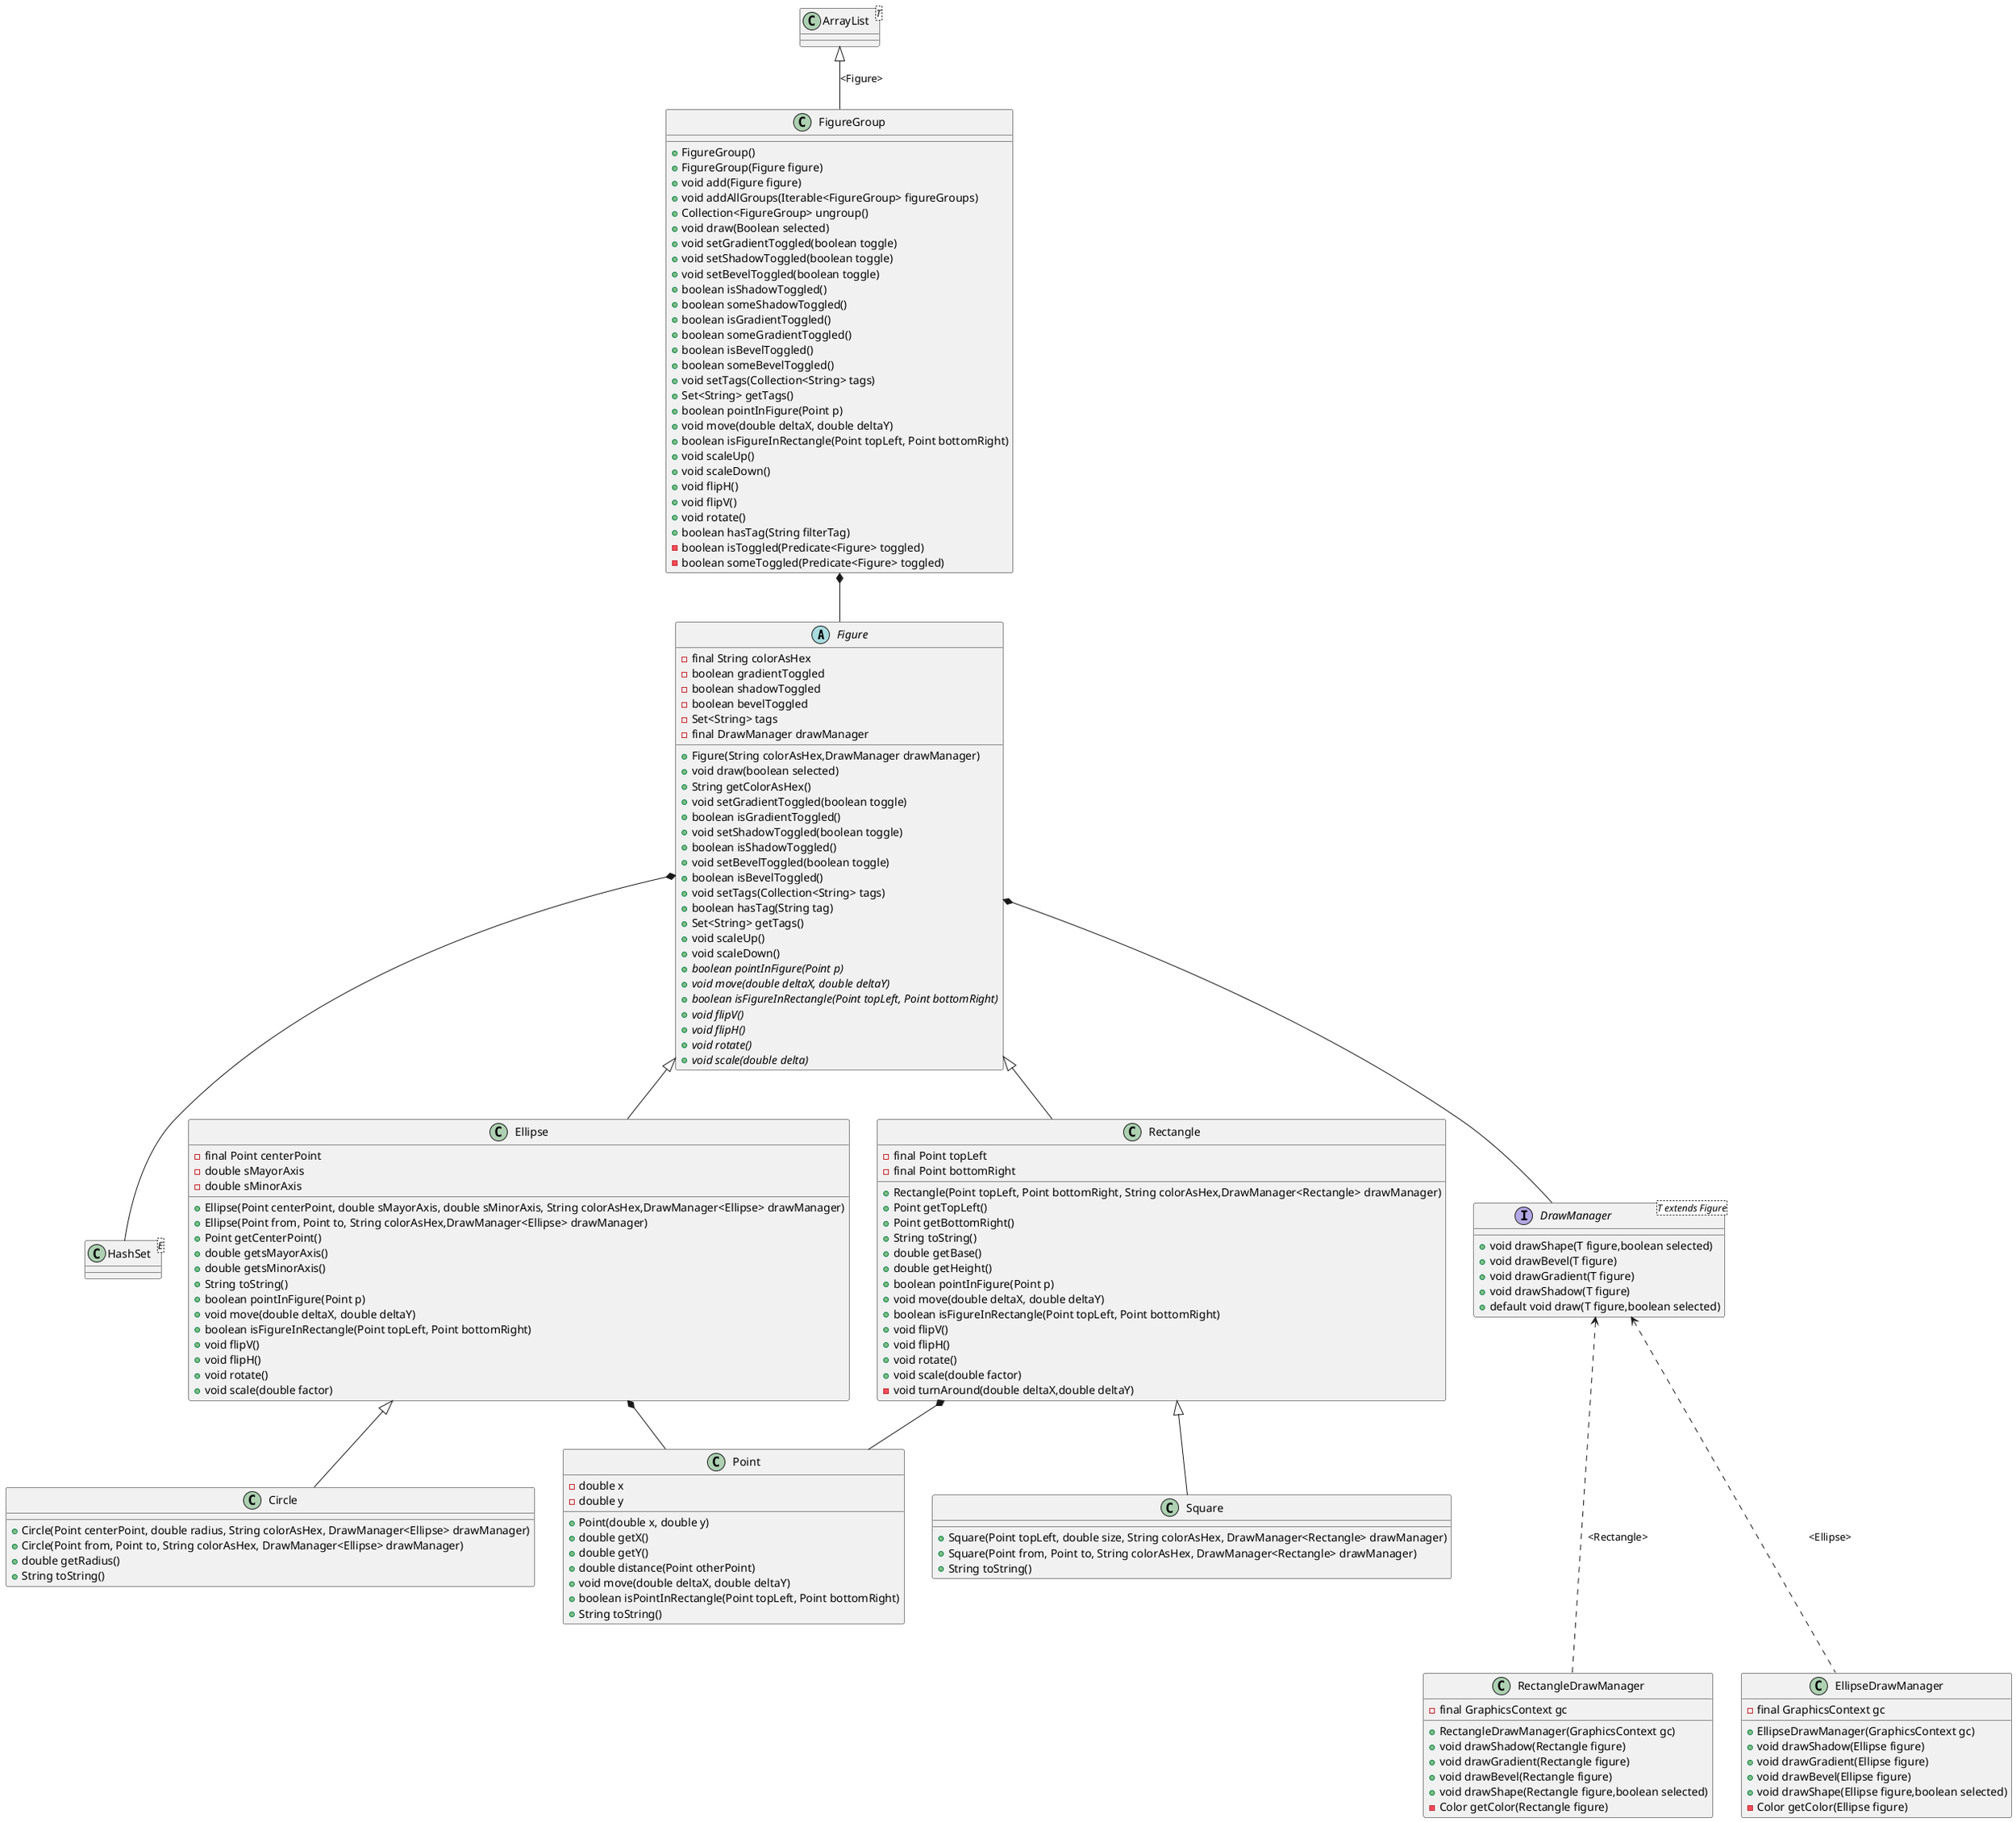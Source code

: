 @startuml
abstract class Figure{
    -final String colorAsHex
    -boolean gradientToggled 
    -boolean shadowToggled 
    -boolean bevelToggled 
    -Set<String> tags
    -final DrawManager drawManager

    +Figure(String colorAsHex,DrawManager drawManager)
    +void draw(boolean selected)
    +String getColorAsHex()
    +void setGradientToggled(boolean toggle)
    +boolean isGradientToggled()
    +void setShadowToggled(boolean toggle)
    +boolean isShadowToggled()
    +void setBevelToggled(boolean toggle)
    +boolean isBevelToggled()
    +void setTags(Collection<String> tags)
    +boolean hasTag(String tag)
    +Set<String> getTags()
    +void scaleUp()
    +void scaleDown()
    +{abstract} boolean pointInFigure(Point p)
    +{abstract} void move(double deltaX, double deltaY)
    +{abstract} boolean isFigureInRectangle(Point topLeft, Point bottomRight)
    +{abstract} void flipV()
    +{abstract} void flipH()
    +{abstract} void rotate()
    +{abstract} void scale(double delta)
}
class ArrayList<T>{}
class HashSet<E>{}


class Ellipse{
    -final Point centerPoint
    -double sMayorAxis
    -double sMinorAxis
    +Ellipse(Point centerPoint, double sMayorAxis, double sMinorAxis, String colorAsHex,DrawManager<Ellipse> drawManager)
    +Ellipse(Point from, Point to, String colorAsHex,DrawManager<Ellipse> drawManager)
    +Point getCenterPoint()
    +double getsMayorAxis()
    +double getsMinorAxis()
    +String toString()
    +boolean pointInFigure(Point p)
    +void move(double deltaX, double deltaY)
    +boolean isFigureInRectangle(Point topLeft, Point bottomRight)
    +void flipV()
    +void flipH()
    +void rotate()
    +void scale(double factor)
}

class Rectangle{
    -final Point topLeft
    -final Point bottomRight
    +Rectangle(Point topLeft, Point bottomRight, String colorAsHex,DrawManager<Rectangle> drawManager)
    +Point getTopLeft() 
    +Point getBottomRight()
    +String toString()
    +double getBase()
    +double getHeight()
    +boolean pointInFigure(Point p)
    +void move(double deltaX, double deltaY)
    +boolean isFigureInRectangle(Point topLeft, Point bottomRight)
    +void flipV()
    +void flipH()
    +void rotate()
    +void scale(double factor)
    -void turnAround(double deltaX,double deltaY)
}

class Point{

    -double x
    -double y
    +Point(double x, double y)
    +double getX()
    +double getY()
    +double distance(Point otherPoint)
    +void move(double deltaX, double deltaY)
    +boolean isPointInRectangle(Point topLeft, Point bottomRight)
    +String toString()
}

class FigureGroup{
     
    +FigureGroup()
    +FigureGroup(Figure figure)
    +void add(Figure figure)
    +void addAllGroups(Iterable<FigureGroup> figureGroups)
    +Collection<FigureGroup> ungroup()
    +void draw(Boolean selected)
    +void setGradientToggled(boolean toggle)
    +void setShadowToggled(boolean toggle)
    +void setBevelToggled(boolean toggle)
    +boolean isShadowToggled()
    +boolean someShadowToggled()
    +boolean isGradientToggled()
    +boolean someGradientToggled()
    +boolean isBevelToggled()
    +boolean someBevelToggled()
    +void setTags(Collection<String> tags)
    +Set<String> getTags()
    +boolean pointInFigure(Point p)
    +void move(double deltaX, double deltaY)
    +boolean isFigureInRectangle(Point topLeft, Point bottomRight)
    +void scaleUp()
    +void scaleDown() 
    +void flipH()
    +void flipV()
    +void rotate() 
    +boolean hasTag(String filterTag)
    -boolean isToggled(Predicate<Figure> toggled)
    -boolean someToggled(Predicate<Figure> toggled)
}

class Circle{
    +Circle(Point centerPoint, double radius, String colorAsHex, DrawManager<Ellipse> drawManager)
    +Circle(Point from, Point to, String colorAsHex, DrawManager<Ellipse> drawManager)
    +double getRadius()
    +String toString()
}

class Square{
 +Square(Point topLeft, double size, String colorAsHex, DrawManager<Rectangle> drawManager)
 +Square(Point from, Point to, String colorAsHex, DrawManager<Rectangle> drawManager)
 +String toString()
}

interface DrawManager<T extends Figure>{
    +void drawShape(T figure,boolean selected)
    +void drawBevel(T figure)
    +void drawGradient(T figure)
    +void drawShadow(T figure)
    +default void draw(T figure,boolean selected)
}


class RectangleDrawManager {
    -final GraphicsContext gc
    +RectangleDrawManager(GraphicsContext gc)
    +void drawShadow(Rectangle figure)
    +void drawGradient(Rectangle figure)
    +void drawBevel(Rectangle figure)
    +void drawShape(Rectangle figure,boolean selected)
    -Color getColor(Rectangle figure)
}


class EllipseDrawManager {
    -final GraphicsContext gc
    +EllipseDrawManager(GraphicsContext gc)
    +void drawShadow(Ellipse figure)
    +void drawGradient(Ellipse figure)
    +void drawBevel(Ellipse figure)
    +void drawShape(Ellipse figure,boolean selected)
    -Color getColor(Ellipse figure)
}
DrawManager <-.. EllipseDrawManager : <Ellipse>
DrawManager <-.. RectangleDrawManager : <Rectangle>
ArrayList <|-- FigureGroup : <Figure>
Rectangle <|-- Square
Ellipse <|-- Circle
Figure <|-- Rectangle
Figure <|-- Ellipse 

Figure *-- HashSet
Rectangle  *-- Point
Ellipse  *-- Point 
Figure *-- DrawManager
FigureGroup *-- Figure
@enduml
